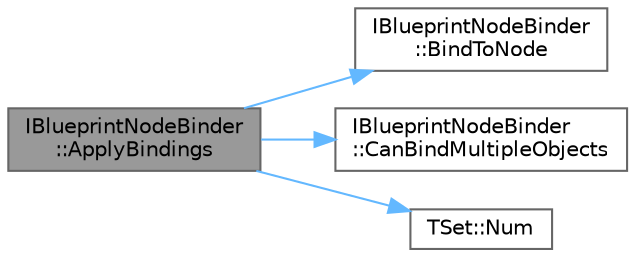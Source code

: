 digraph "IBlueprintNodeBinder::ApplyBindings"
{
 // INTERACTIVE_SVG=YES
 // LATEX_PDF_SIZE
  bgcolor="transparent";
  edge [fontname=Helvetica,fontsize=10,labelfontname=Helvetica,labelfontsize=10];
  node [fontname=Helvetica,fontsize=10,shape=box,height=0.2,width=0.4];
  rankdir="LR";
  Node1 [id="Node000001",label="IBlueprintNodeBinder\l::ApplyBindings",height=0.2,width=0.4,color="gray40", fillcolor="grey60", style="filled", fontcolor="black",tooltip="Attempts to bind all bindings to the supplied node."];
  Node1 -> Node2 [id="edge1_Node000001_Node000002",color="steelblue1",style="solid",tooltip=" "];
  Node2 [id="Node000002",label="IBlueprintNodeBinder\l::BindToNode",height=0.2,width=0.4,color="grey40", fillcolor="white", style="filled",URL="$da/d7c/classIBlueprintNodeBinder.html#a2f3e4e4be5152da5723aebbb5ad825ab",tooltip="Attempts to apply the specified binding to the supplied node."];
  Node1 -> Node3 [id="edge2_Node000001_Node000003",color="steelblue1",style="solid",tooltip=" "];
  Node3 [id="Node000003",label="IBlueprintNodeBinder\l::CanBindMultipleObjects",height=0.2,width=0.4,color="grey40", fillcolor="white", style="filled",URL="$da/d7c/classIBlueprintNodeBinder.html#a2aaf3fa5ef891051d03c88bbbd5a809a",tooltip="Determines if this will accept more than one binding (used to block multiple bindings from being appl..."];
  Node1 -> Node4 [id="edge3_Node000001_Node000004",color="steelblue1",style="solid",tooltip=" "];
  Node4 [id="Node000004",label="TSet::Num",height=0.2,width=0.4,color="grey40", fillcolor="white", style="filled",URL="$d5/d15/classTSet.html#a1467586642ab0c99a42be762487875e3",tooltip=" "];
}
